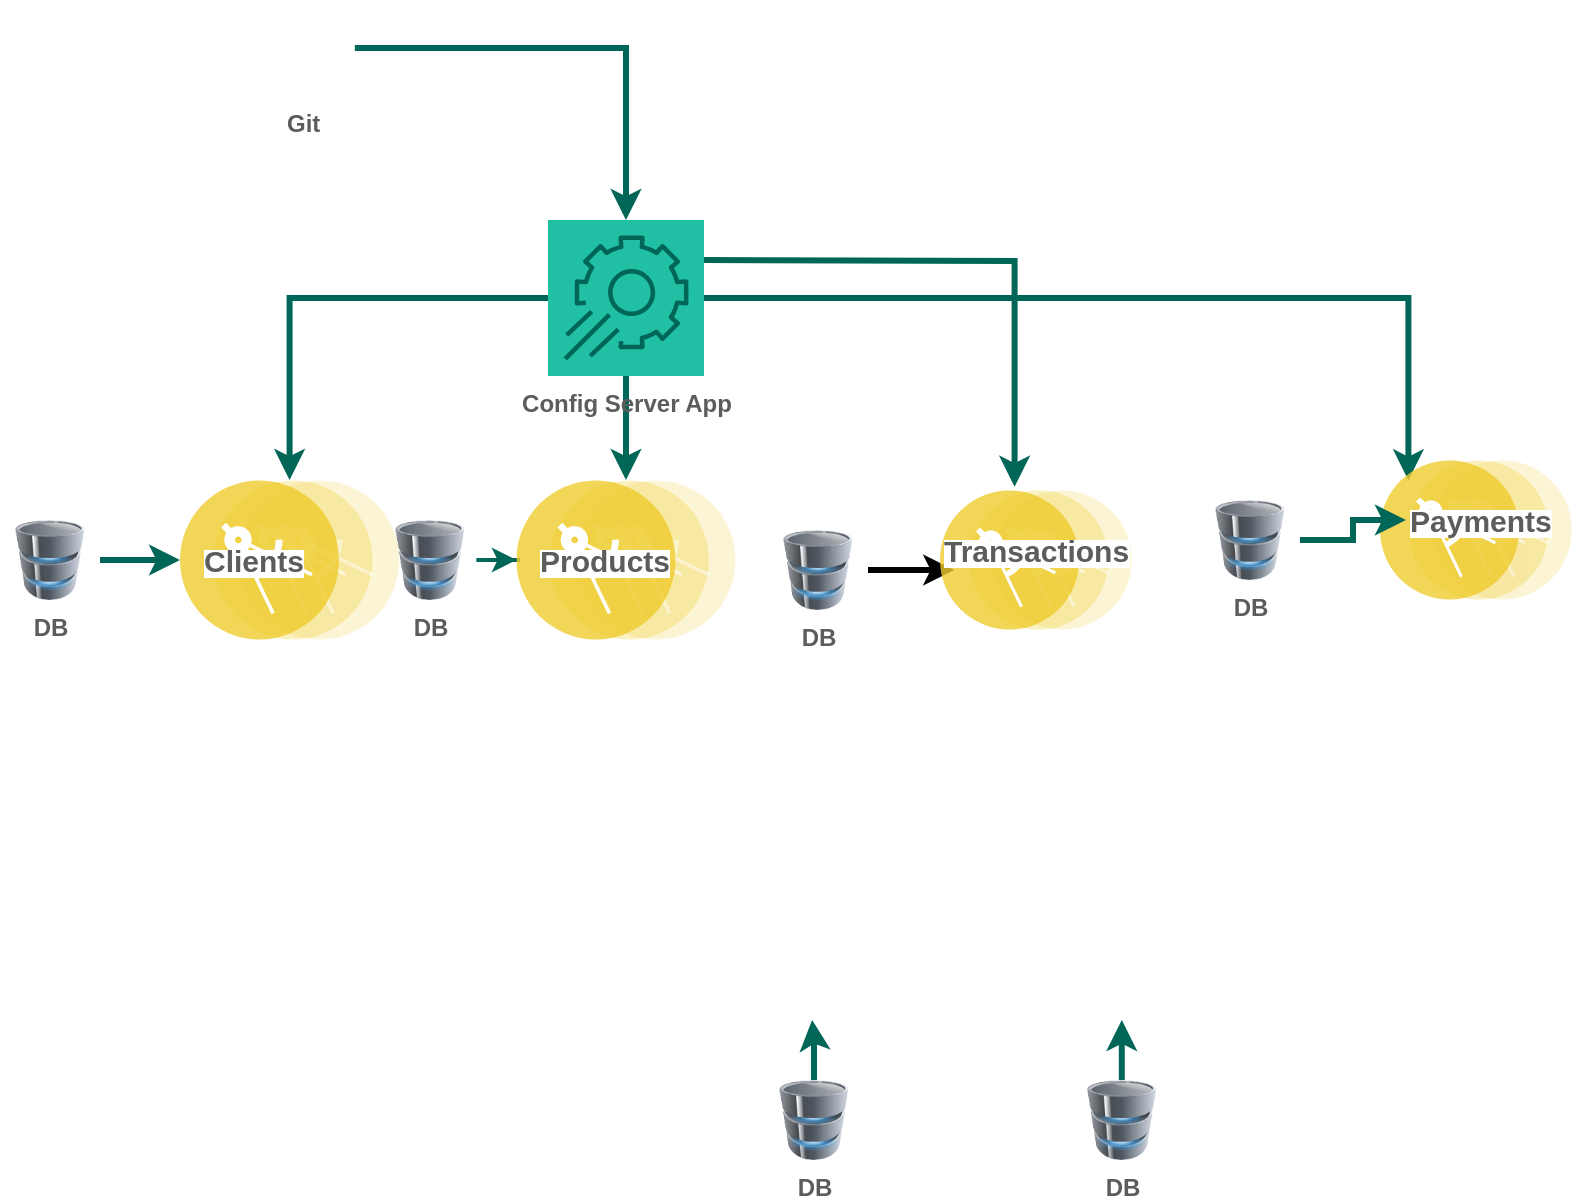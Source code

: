 <mxfile version="16.5.4" type="device"><diagram id="9qTemLsTxiVgAb23CFgR" name="Page-1"><mxGraphModel dx="1038" dy="1690" grid="1" gridSize="10" guides="1" tooltips="1" connect="1" arrows="1" fold="1" page="1" pageScale="1" pageWidth="827" pageHeight="1169" math="0" shadow="0"><root><mxCell id="0"/><mxCell id="1" parent="0"/><mxCell id="EBXGAm4fS3YrL13XPG5d-6" value="" style="aspect=fixed;perimeter=ellipsePerimeter;html=1;align=center;shadow=0;dashed=0;fontColor=#5C5C5C;fontSize=12;spacingTop=3;image;image=img/lib/ibm/applications/microservice.svg;labelBorderColor=none;fontStyle=1;fillColor=#21C0A5;strokeColor=#006658;" parent="1" vertex="1"><mxGeometry x="120" y="230" width="109.6" height="80" as="geometry"/></mxCell><mxCell id="EBXGAm4fS3YrL13XPG5d-19" style="edgeStyle=orthogonalEdgeStyle;rounded=0;orthogonalLoop=1;jettySize=auto;html=1;fontFamily=Helvetica;fontColor=#5C5C5C;strokeColor=#006658;strokeWidth=3;" parent="1" source="EBXGAm4fS3YrL13XPG5d-9" target="EBXGAm4fS3YrL13XPG5d-6" edge="1"><mxGeometry relative="1" as="geometry"/></mxCell><mxCell id="EBXGAm4fS3YrL13XPG5d-9" value="DB" style="image;html=1;image=img/lib/clip_art/computers/Database_128x128.png;labelBorderColor=none;fontColor=#5C5C5C;fontStyle=1;fillColor=#21C0A5;strokeColor=#006658;" parent="1" vertex="1"><mxGeometry x="30.0" y="250" width="50" height="40" as="geometry"/></mxCell><mxCell id="8qY-QLOlia8qA8vHb4ET-49" style="edgeStyle=orthogonalEdgeStyle;rounded=0;orthogonalLoop=1;jettySize=auto;html=1;fontSize=15;strokeWidth=3;strokeColor=#006658;" parent="1" source="EBXGAm4fS3YrL13XPG5d-11" edge="1"><mxGeometry relative="1" as="geometry"><mxPoint x="436.05" y="500" as="targetPoint"/></mxGeometry></mxCell><mxCell id="EBXGAm4fS3YrL13XPG5d-11" value="DB" style="image;html=1;image=img/lib/clip_art/computers/Database_128x128.png;labelBorderColor=none;fontColor=#5C5C5C;fontStyle=1;fillColor=#21C0A5;strokeColor=#006658;" parent="1" vertex="1"><mxGeometry x="412" y="530" width="50" height="40" as="geometry"/></mxCell><mxCell id="EBXGAm4fS3YrL13XPG5d-20" value="" style="edgeStyle=orthogonalEdgeStyle;rounded=0;orthogonalLoop=1;jettySize=auto;html=1;fontFamily=Helvetica;fontColor=#5C5C5C;strokeColor=#006658;strokeWidth=2;" parent="1" source="EBXGAm4fS3YrL13XPG5d-12" target="EBXGAm4fS3YrL13XPG5d-16" edge="1"><mxGeometry relative="1" as="geometry"/></mxCell><mxCell id="EBXGAm4fS3YrL13XPG5d-12" value="DB" style="image;html=1;image=img/lib/clip_art/computers/Database_128x128.png;labelBorderColor=none;fontColor=#5C5C5C;fontStyle=1;fillColor=#21C0A5;strokeColor=#006658;" parent="1" vertex="1"><mxGeometry x="220" y="250" width="50" height="40" as="geometry"/></mxCell><mxCell id="EBXGAm4fS3YrL13XPG5d-24" style="edgeStyle=orthogonalEdgeStyle;rounded=0;orthogonalLoop=1;jettySize=auto;html=1;fontFamily=Helvetica;fontColor=#5C5C5C;strokeColor=#006658;strokeWidth=3;" parent="1" source="EBXGAm4fS3YrL13XPG5d-13" target="EBXGAm4fS3YrL13XPG5d-6" edge="1"><mxGeometry relative="1" as="geometry"/></mxCell><mxCell id="EBXGAm4fS3YrL13XPG5d-25" style="edgeStyle=orthogonalEdgeStyle;rounded=0;orthogonalLoop=1;jettySize=auto;html=1;fontFamily=Helvetica;fontColor=#5C5C5C;strokeColor=#006658;strokeWidth=3;" parent="1" source="EBXGAm4fS3YrL13XPG5d-13" target="EBXGAm4fS3YrL13XPG5d-16" edge="1"><mxGeometry relative="1" as="geometry"/></mxCell><mxCell id="t02DHD1jftZb2WjGbEJv-5" value="" style="edgeStyle=orthogonalEdgeStyle;rounded=0;orthogonalLoop=1;jettySize=auto;html=1;entryX=0;entryY=0;entryDx=0;entryDy=0;strokeWidth=3;strokeColor=#006658;" edge="1" parent="1" source="EBXGAm4fS3YrL13XPG5d-13" target="8qY-QLOlia8qA8vHb4ET-28"><mxGeometry relative="1" as="geometry"><mxPoint x="462" y="139" as="targetPoint"/></mxGeometry></mxCell><mxCell id="EBXGAm4fS3YrL13XPG5d-13" value="Config Server App&lt;br&gt;" style="sketch=0;points=[[0,0,0],[0.25,0,0],[0.5,0,0],[0.75,0,0],[1,0,0],[0,1,0],[0.25,1,0],[0.5,1,0],[0.75,1,0],[1,1,0],[0,0.25,0],[0,0.5,0],[0,0.75,0],[1,0.25,0],[1,0.5,0],[1,0.75,0]];points=[[0,0,0],[0.25,0,0],[0.5,0,0],[0.75,0,0],[1,0,0],[0,1,0],[0.25,1,0],[0.5,1,0],[0.75,1,0],[1,1,0],[0,0.25,0],[0,0.5,0],[0,0.75,0],[1,0.25,0],[1,0.5,0],[1,0.75,0]];outlineConnect=0;gradientDirection=north;fillColor=#21C0A5;strokeColor=#006658;dashed=0;verticalLabelPosition=bottom;verticalAlign=top;align=center;html=1;fontSize=12;fontStyle=1;aspect=fixed;shape=mxgraph.aws4.resourceIcon;resIcon=mxgraph.aws4.app_config;labelBorderColor=none;fontColor=#5C5C5C;" parent="1" vertex="1"><mxGeometry x="304" y="100" width="78" height="78" as="geometry"/></mxCell><mxCell id="EBXGAm4fS3YrL13XPG5d-16" value="&lt;span style=&quot;color: rgba(0 , 0 , 0 , 0) ; font-family: monospace ; font-size: 0px ; font-weight: 400 ; background-color: rgb(248 , 249 , 250)&quot;&gt;%3CmxGraphModel%3E%3Croot%3E%3CmxCell%20id%3D%220%22%2F%3E%3CmxCell%20id%3D%221%22%20parent%3D%220%22%2F%3E%3CmxCell%20id%3D%222%22%20value%3D%22%26lt%3Bspan%20style%3D%26quot%3Bcolor%3A%20rgb(92%20%2C%2092%20%2C%2092)%20%3B%20font-family%3A%20%26amp%3B%2334%3Bhelvetica%26amp%3B%2334%3B%20%3B%20font-style%3A%20normal%20%3B%20font-weight%3A%20700%20%3B%20letter-spacing%3A%20normal%20%3B%20text-align%3A%20center%20%3B%20text-indent%3A%200px%20%3B%20text-transform%3A%20none%20%3B%20word-spacing%3A%200px%20%3B%20background-color%3A%20rgb(255%20%2C%20255%20%2C%20255)%20%3B%20display%3A%20inline%20%3B%20float%3A%20none%26quot%3B%26gt%3B%26lt%3Bfont%20style%3D%26quot%3Bfont-size%3A%2015px%26quot%3B%26gt%3BClients%26lt%3B%2Ffont%26gt%3B%26lt%3B%2Fspan%26gt%3B%22%20style%3D%22text%3BwhiteSpace%3Dwrap%3Bhtml%3D1%3B%22%20vertex%3D%221%22%20parent%3D%221%22%3E%3CmxGeometry%20x%3D%22137.3%22%20y%3D%22255%22%20width%3D%2270%22%20height%3D%2230%22%20as%3D%22geometry%22%2F%3E%3C%2FmxCell%3E%3C%2Froot%3E%3C%2FmxGraphModel%3E&lt;/span&gt;&lt;span style=&quot;color: rgba(0 , 0 , 0 , 0) ; font-family: monospace ; font-size: 0px ; font-weight: 400 ; background-color: rgb(248 , 249 , 250)&quot;&gt;%3CmxGraphModel%3E%3Croot%3E%3CmxCell%20id%3D%220%22%2F%3E%3CmxCell%20id%3D%221%22%20parent%3D%220%22%2F%3E%3CmxCell%20id%3D%222%22%20value%3D%22%26lt%3Bspan%20style%3D%26quot%3Bcolor%3A%20rgb(92%20%2C%2092%20%2C%2092)%20%3B%20font-family%3A%20%26amp%3B%2334%3Bhelvetica%26amp%3B%2334%3B%20%3B%20font-style%3A%20normal%20%3B%20font-weight%3A%20700%20%3B%20letter-spacing%3A%20normal%20%3B%20text-align%3A%20center%20%3B%20text-indent%3A%200px%20%3B%20text-transform%3A%20none%20%3B%20word-spacing%3A%200px%20%3B%20background-color%3A%20rgb(255%20%2C%20255%20%2C%20255)%20%3B%20display%3A%20inline%20%3B%20float%3A%20none%26quot%3B%26gt%3B%26lt%3Bfont%20style%3D%26quot%3Bfont-size%3A%2015px%26quot%3B%26gt%3BClients%26lt%3B%2Ffont%26gt%3B%26lt%3B%2Fspan%26gt%3B%22%20style%3D%22text%3BwhiteSpace%3Dwrap%3Bhtml%3D1%3B%22%20vertex%3D%221%22%20parent%3D%221%22%3E%3CmxGeometry%20x%3D%22137.3%22%20y%3D%22255%22%20width%3D%2270%22%20height%3D%2230%22%20as%3D%22geometry%22%2F%3E%3C%2FmxCell%3E%3C%2Froot%3E%3C%2FmxGraphModel%3E&lt;/span&gt;&lt;span style=&quot;color: rgba(0 , 0 , 0 , 0) ; font-family: monospace ; font-size: 0px ; font-weight: 400 ; background-color: rgb(248 , 249 , 250)&quot;&gt;%3CmxGraphModel%3E%3Croot%3E%3CmxCell%20id%3D%220%22%2F%3E%3CmxCell%20id%3D%221%22%20parent%3D%220%22%2F%3E%3CmxCell%20id%3D%222%22%20value%3D%22%26lt%3Bspan%20style%3D%26quot%3Bcolor%3A%20rgb(92%20%2C%2092%20%2C%2092)%20%3B%20font-family%3A%20%26amp%3B%2334%3Bhelvetica%26amp%3B%2334%3B%20%3B%20font-style%3A%20normal%20%3B%20font-weight%3A%20700%20%3B%20letter-spacing%3A%20normal%20%3B%20text-align%3A%20center%20%3B%20text-indent%3A%200px%20%3B%20text-transform%3A%20none%20%3B%20word-spacing%3A%200px%20%3B%20background-color%3A%20rgb(255%20%2C%20255%20%2C%20255)%20%3B%20display%3A%20inline%20%3B%20float%3A%20none%26quot%3B%26gt%3B%26lt%3Bfont%20style%3D%26quot%3Bfont-size%3A%2015px%26quot%3B%26gt%3BClients%26lt%3B%2Ffont%26gt%3B%26lt%3B%2Fspan%26gt%3B%22%20style%3D%22text%3BwhiteSpace%3Dwrap%3Bhtml%3D1%3B%22%20vertex%3D%221%22%20parent%3D%221%22%3E%3CmxGeometry%20x%3D%22137.3%22%20y%3D%22255%22%20width%3D%2270%22%20height%3D%2230%22%20as%3D%22geometry%22%2F%3E%3C%2FmxCell%3E%3C%2Froot%3E%3C%2FmxGraphModel%3E&lt;/span&gt;" style="aspect=fixed;perimeter=ellipsePerimeter;html=1;align=center;shadow=0;dashed=0;fontColor=#5C5C5C;fontSize=12;spacingTop=3;image;image=img/lib/ibm/applications/microservice.svg;labelBorderColor=none;fontStyle=1;fillColor=#21C0A5;strokeColor=#006658;" parent="1" vertex="1"><mxGeometry x="288.2" y="230" width="109.6" height="80" as="geometry"/></mxCell><mxCell id="EBXGAm4fS3YrL13XPG5d-29" style="edgeStyle=orthogonalEdgeStyle;rounded=0;orthogonalLoop=1;jettySize=auto;html=1;fontFamily=Helvetica;fontColor=#5C5C5C;strokeColor=#006658;strokeWidth=3;" parent="1" source="EBXGAm4fS3YrL13XPG5d-28" target="EBXGAm4fS3YrL13XPG5d-13" edge="1"><mxGeometry relative="1" as="geometry"/></mxCell><mxCell id="EBXGAm4fS3YrL13XPG5d-28" value="Git&amp;nbsp;" style="shape=image;html=1;verticalAlign=top;verticalLabelPosition=bottom;imageAspect=0;aspect=fixed;image=https://cdn1.iconfinder.com/data/icons/social-media-2106/24/social_media_social_media_logo_git-128.png;labelBorderColor=none;fontFamily=Helvetica;fontColor=#5C5C5C;fontStyle=1;imageBackground=default;fillColor=#21C0A5;strokeColor=#006658;" parent="1" vertex="1"><mxGeometry x="159.3" y="-10" width="48" height="48" as="geometry"/></mxCell><mxCell id="8qY-QLOlia8qA8vHb4ET-44" style="edgeStyle=orthogonalEdgeStyle;rounded=0;orthogonalLoop=1;jettySize=auto;html=1;entryX=0.101;entryY=0.833;entryDx=0;entryDy=0;entryPerimeter=0;fontSize=15;strokeWidth=3;" parent="1" source="8qY-QLOlia8qA8vHb4ET-5" target="8qY-QLOlia8qA8vHb4ET-21" edge="1"><mxGeometry relative="1" as="geometry"/></mxCell><mxCell id="8qY-QLOlia8qA8vHb4ET-5" value="DB" style="image;html=1;image=img/lib/clip_art/computers/Database_128x128.png;labelBorderColor=none;fontColor=#5C5C5C;fontStyle=1;fillColor=#21C0A5;strokeColor=#006658;" parent="1" vertex="1"><mxGeometry x="414" y="255" width="50" height="40" as="geometry"/></mxCell><mxCell id="8qY-QLOlia8qA8vHb4ET-7" value="" style="aspect=fixed;perimeter=ellipsePerimeter;html=1;align=center;shadow=0;dashed=0;fontColor=#5C5C5C;fontSize=12;spacingTop=3;image;image=img/lib/ibm/applications/microservice.svg;labelBorderColor=none;fontStyle=1;fillColor=#21C0A5;strokeColor=#006658;" parent="1" vertex="1"><mxGeometry x="500.0" y="235" width="95.9" height="70" as="geometry"/></mxCell><mxCell id="8qY-QLOlia8qA8vHb4ET-10" style="edgeStyle=orthogonalEdgeStyle;rounded=0;orthogonalLoop=1;jettySize=auto;html=1;fontFamily=Helvetica;fontColor=#5C5C5C;strokeColor=#006658;entryX=0.389;entryY=-0.023;entryDx=0;entryDy=0;entryPerimeter=0;strokeWidth=3;" parent="1" target="8qY-QLOlia8qA8vHb4ET-7" edge="1"><mxGeometry relative="1" as="geometry"><mxPoint x="382" y="120" as="sourcePoint"/><mxPoint x="477.95" y="216" as="targetPoint"/></mxGeometry></mxCell><mxCell id="8qY-QLOlia8qA8vHb4ET-15" value="&lt;span style=&quot;color: rgb(92 , 92 , 92) ; font-family: &amp;#34;helvetica&amp;#34; ; font-style: normal ; font-weight: 700 ; letter-spacing: normal ; text-align: center ; text-indent: 0px ; text-transform: none ; word-spacing: 0px ; background-color: rgb(255 , 255 , 255) ; display: inline ; float: none&quot;&gt;&lt;font style=&quot;font-size: 15px&quot;&gt;Clients&lt;/font&gt;&lt;/span&gt;" style="text;whiteSpace=wrap;html=1;" parent="1" vertex="1"><mxGeometry x="129.8" y="255" width="70" height="30" as="geometry"/></mxCell><mxCell id="8qY-QLOlia8qA8vHb4ET-17" value="&lt;span style=&quot;color: rgb(92 , 92 , 92) ; font-family: &amp;#34;helvetica&amp;#34; ; font-style: normal ; font-weight: 700 ; letter-spacing: normal ; text-align: center ; text-indent: 0px ; text-transform: none ; word-spacing: 0px ; background-color: rgb(255 , 255 , 255) ; display: inline ; float: none&quot;&gt;&lt;font style=&quot;font-size: 15px&quot;&gt;Products&lt;/font&gt;&lt;/span&gt;" style="text;whiteSpace=wrap;html=1;" parent="1" vertex="1"><mxGeometry x="298" y="255" width="70" height="30" as="geometry"/></mxCell><mxCell id="8qY-QLOlia8qA8vHb4ET-21" value="&lt;span style=&quot;color: rgb(92 , 92 , 92) ; font-family: &amp;#34;helvetica&amp;#34; ; font-style: normal ; font-weight: 700 ; letter-spacing: normal ; text-align: center ; text-indent: 0px ; text-transform: none ; word-spacing: 0px ; background-color: rgb(255 , 255 , 255) ; display: inline ; float: none&quot;&gt;&lt;font style=&quot;font-size: 15px&quot;&gt;Transactions&lt;/font&gt;&lt;/span&gt;" style="text;whiteSpace=wrap;html=1;" parent="1" vertex="1"><mxGeometry x="500" y="250" width="70" height="30" as="geometry"/></mxCell><mxCell id="8qY-QLOlia8qA8vHb4ET-28" value="" style="aspect=fixed;perimeter=ellipsePerimeter;html=1;align=center;shadow=0;dashed=0;fontColor=#5C5C5C;fontSize=12;spacingTop=3;image;image=img/lib/ibm/applications/microservice.svg;labelBorderColor=none;fontStyle=1;fillColor=#21C0A5;strokeColor=#006658;" parent="1" vertex="1"><mxGeometry x="720.0" y="220" width="95.9" height="70" as="geometry"/></mxCell><mxCell id="8qY-QLOlia8qA8vHb4ET-48" style="edgeStyle=orthogonalEdgeStyle;rounded=0;orthogonalLoop=1;jettySize=auto;html=1;entryX=0.5;entryY=1;entryDx=0;entryDy=0;fontSize=15;strokeWidth=3;strokeColor=#006658;" parent="1" source="8qY-QLOlia8qA8vHb4ET-42" edge="1"><mxGeometry relative="1" as="geometry"><mxPoint x="590.9" y="500" as="targetPoint"/></mxGeometry></mxCell><mxCell id="8qY-QLOlia8qA8vHb4ET-42" value="DB" style="image;html=1;image=img/lib/clip_art/computers/Database_128x128.png;labelBorderColor=none;fontColor=#5C5C5C;fontStyle=1;fillColor=#21C0A5;strokeColor=#006658;" parent="1" vertex="1"><mxGeometry x="565.9" y="530" width="50" height="40" as="geometry"/></mxCell><mxCell id="t02DHD1jftZb2WjGbEJv-1" value="&lt;span style=&quot;color: rgb(92 , 92 , 92) ; font-family: &amp;#34;helvetica&amp;#34; ; font-style: normal ; font-weight: 700 ; letter-spacing: normal ; text-align: center ; text-indent: 0px ; text-transform: none ; word-spacing: 0px ; background-color: rgb(255 , 255 , 255) ; display: inline ; float: none&quot;&gt;&lt;font style=&quot;font-size: 15px&quot;&gt;Payments&lt;/font&gt;&lt;/span&gt;" style="text;whiteSpace=wrap;html=1;" vertex="1" parent="1"><mxGeometry x="732.95" y="235" width="70" height="30" as="geometry"/></mxCell><mxCell id="t02DHD1jftZb2WjGbEJv-7" value="" style="edgeStyle=orthogonalEdgeStyle;rounded=0;orthogonalLoop=1;jettySize=auto;html=1;strokeColor=#006658;strokeWidth=3;" edge="1" parent="1" source="t02DHD1jftZb2WjGbEJv-6" target="t02DHD1jftZb2WjGbEJv-1"><mxGeometry relative="1" as="geometry"/></mxCell><mxCell id="t02DHD1jftZb2WjGbEJv-6" value="DB" style="image;html=1;image=img/lib/clip_art/computers/Database_128x128.png;labelBorderColor=none;fontColor=#5C5C5C;fontStyle=1;fillColor=#21C0A5;strokeColor=#006658;" vertex="1" parent="1"><mxGeometry x="630" y="240" width="50" height="40" as="geometry"/></mxCell></root></mxGraphModel></diagram></mxfile>